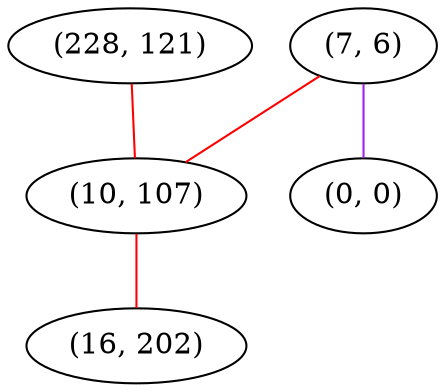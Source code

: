 graph "" {
"(228, 121)";
"(7, 6)";
"(0, 0)";
"(10, 107)";
"(16, 202)";
"(228, 121)" -- "(10, 107)"  [color=red, key=0, weight=1];
"(7, 6)" -- "(0, 0)"  [color=purple, key=0, weight=4];
"(7, 6)" -- "(10, 107)"  [color=red, key=0, weight=1];
"(10, 107)" -- "(16, 202)"  [color=red, key=0, weight=1];
}
